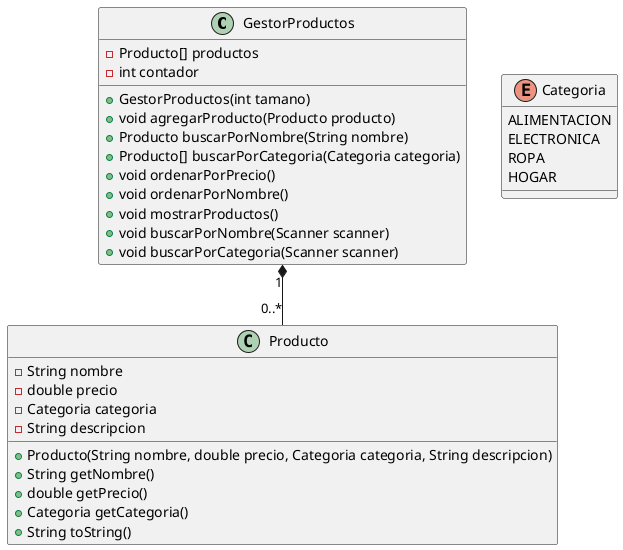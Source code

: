 @startuml
class GestorProductos {
    - Producto[] productos
    - int contador

    + GestorProductos(int tamano)
    + void agregarProducto(Producto producto)
    + Producto buscarPorNombre(String nombre)
    + Producto[] buscarPorCategoria(Categoria categoria)
    + void ordenarPorPrecio()
    + void ordenarPorNombre()
    + void mostrarProductos()
    + void buscarPorNombre(Scanner scanner)
    + void buscarPorCategoria(Scanner scanner)
}

class Producto {
    - String nombre
    - double precio
    - Categoria categoria
    - String descripcion

    + Producto(String nombre, double precio, Categoria categoria, String descripcion)
    + String getNombre()
    + double getPrecio()
    + Categoria getCategoria()
    + String toString()
}

enum Categoria {
    ALIMENTACION
    ELECTRONICA
    ROPA
    HOGAR
}

GestorProductos "1" *-- "0..*" Producto
@enduml
